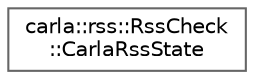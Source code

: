 digraph "类继承关系图"
{
 // INTERACTIVE_SVG=YES
 // LATEX_PDF_SIZE
  bgcolor="transparent";
  edge [fontname=Helvetica,fontsize=10,labelfontname=Helvetica,labelfontsize=10];
  node [fontname=Helvetica,fontsize=10,shape=box,height=0.2,width=0.4];
  rankdir="LR";
  Node0 [id="Node000000",label="carla::rss::RssCheck\l::CarlaRssState",height=0.2,width=0.4,color="grey40", fillcolor="white", style="filled",URL="$d0/d03/structcarla_1_1rss_1_1RssCheck_1_1CarlaRssState.html",tooltip="struct collecting the rss states required"];
}
